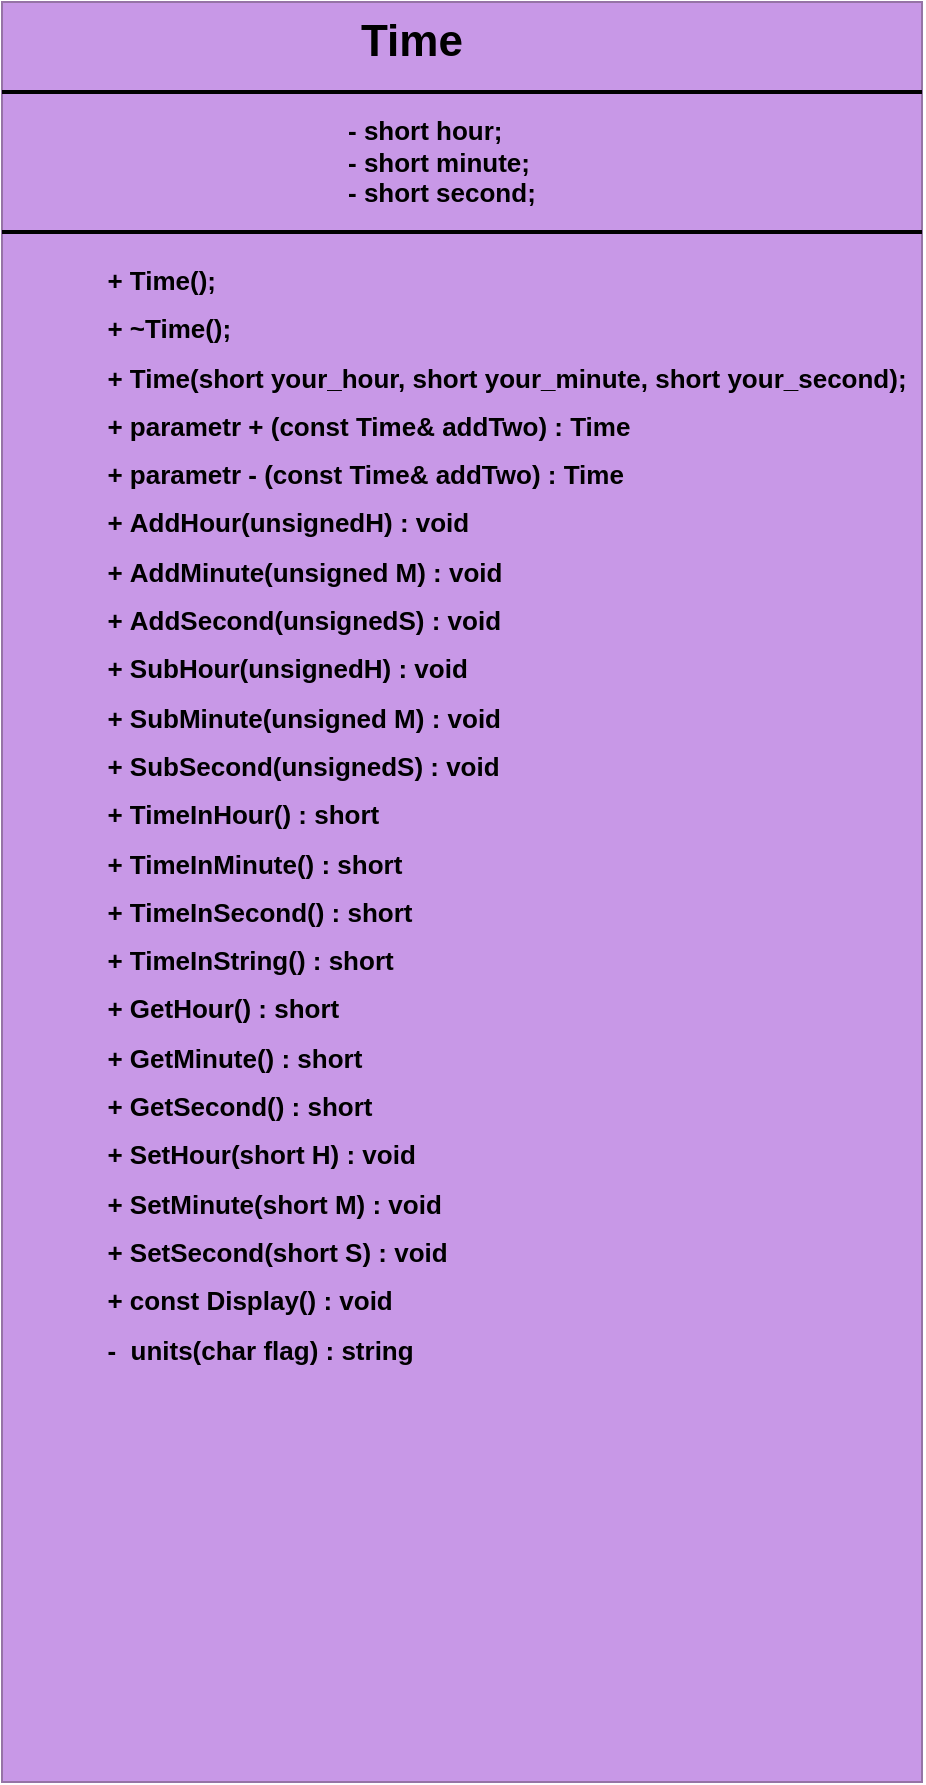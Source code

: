 <mxfile version="12.1.0" type="github" pages="1"><diagram id="TqzmwiOxkZvJAXAEQ0_9" name="Page-1"><mxGraphModel dx="712" dy="323" grid="1" gridSize="10" guides="1" tooltips="1" connect="1" arrows="1" fold="1" page="1" pageScale="1" pageWidth="827" pageHeight="1169" math="0" shadow="0"><root><mxCell id="0"/><mxCell id="1" parent="0"/><mxCell id="iHwfrYuwUL6n1PuyB4FC-1" value="" style="whiteSpace=wrap;html=1;fillColor=#C898E7;strokeColor=#9673a6;" parent="1" vertex="1"><mxGeometry x="20" y="110" width="460" height="890" as="geometry"/></mxCell><mxCell id="iHwfrYuwUL6n1PuyB4FC-3" value="" style="line;strokeWidth=2;html=1;" parent="1" vertex="1"><mxGeometry x="20" y="150" width="460" height="10" as="geometry"/></mxCell><mxCell id="iHwfrYuwUL6n1PuyB4FC-4" value="" style="line;strokeWidth=2;html=1;" parent="1" vertex="1"><mxGeometry x="20" y="220" width="460" height="10" as="geometry"/></mxCell><mxCell id="iHwfrYuwUL6n1PuyB4FC-5" value="&lt;b&gt;&lt;font style=&quot;font-size: 22px&quot;&gt;Time&lt;/font&gt;&lt;/b&gt;" style="text;html=1;strokeColor=none;fillColor=none;align=center;verticalAlign=middle;whiteSpace=wrap;rounded=0;" parent="1" vertex="1"><mxGeometry x="145" y="120" width="160" height="20" as="geometry"/></mxCell><mxCell id="iHwfrYuwUL6n1PuyB4FC-6" value="&lt;div style=&quot;text-align: justify&quot;&gt;&lt;span style=&quot;font-size: 13px&quot;&gt;&lt;b&gt;&lt;span style=&quot;white-space: pre&quot;&gt;&#9;&lt;/span&gt;- short hour;&lt;/b&gt;&lt;/span&gt;&lt;/div&gt;&lt;div style=&quot;text-align: justify&quot;&gt;&lt;span style=&quot;font-size: 13px&quot;&gt;&lt;b&gt;&lt;span style=&quot;white-space: pre&quot;&gt;&#9;&lt;/span&gt;- short minute;&lt;/b&gt;&lt;/span&gt;&lt;/div&gt;&lt;div style=&quot;text-align: justify&quot;&gt;&lt;span style=&quot;font-size: 13px&quot;&gt;&lt;b&gt;&lt;span style=&quot;white-space: pre&quot;&gt;&#9;&lt;/span&gt;- short second;&lt;/b&gt;&lt;/span&gt;&lt;/div&gt;" style="text;html=1;strokeColor=none;fillColor=none;align=center;verticalAlign=middle;whiteSpace=wrap;rounded=0;" parent="1" vertex="1"><mxGeometry x="122.5" y="150" width="205" height="80" as="geometry"/></mxCell><mxCell id="iHwfrYuwUL6n1PuyB4FC-7" value="&lt;p style=&quot;line-height: 130%&quot;&gt;&lt;/p&gt;&lt;blockquote style=&quot;margin: 0 0 0 40px ; border: none ; padding: 0px&quot;&gt;&lt;h1 style=&quot;text-align: justify ; font-size: 13px&quot;&gt;+ Time();&lt;/h1&gt;&lt;h1 style=&quot;text-align: justify ; font-size: 13px&quot;&gt;+ ~Time();&lt;/h1&gt;&lt;h1 style=&quot;text-align: justify ; font-size: 13px&quot;&gt;+ Time(short your_hour, short your_minute, short your_second);&lt;/h1&gt;&lt;h1 style=&quot;text-align: justify ; font-size: 13px&quot;&gt;+ parametr + (const Time&amp;amp; addTwo) : Time&amp;nbsp;&lt;/h1&gt;&lt;h1 style=&quot;text-align: justify ; font-size: 13px&quot;&gt;+ parametr - (const Time&amp;amp; addTwo) : Time&amp;nbsp;&lt;/h1&gt;&lt;h1 style=&quot;text-align: justify ; font-size: 13px&quot;&gt;+&amp;nbsp;AddHour(unsignedH)&amp;nbsp;: void&amp;nbsp;&lt;/h1&gt;&lt;h1 style=&quot;text-align: justify ; font-size: 13px&quot;&gt;+&amp;nbsp;AddMinute(unsigned M)&amp;nbsp;: void&amp;nbsp;&lt;/h1&gt;&lt;h1 style=&quot;text-align: justify ; font-size: 13px&quot;&gt;+&amp;nbsp;AddSecond(unsignedS)&amp;nbsp;: void&amp;nbsp;&lt;/h1&gt;&lt;h1 style=&quot;text-align: justify ; font-size: 13px&quot;&gt;+&amp;nbsp;SubHour(unsignedH)&amp;nbsp;: void&amp;nbsp;&lt;/h1&gt;&lt;h1 style=&quot;text-align: justify ; font-size: 13px&quot;&gt;+&amp;nbsp;SubMinute(unsigned M)&amp;nbsp;: void&amp;nbsp;&lt;/h1&gt;&lt;h1 style=&quot;text-align: justify ; font-size: 13px&quot;&gt;+&amp;nbsp;SubSecond(unsignedS)&amp;nbsp;: void&amp;nbsp;&lt;/h1&gt;&lt;h1 style=&quot;text-align: justify ; font-size: 13px&quot;&gt;+&amp;nbsp;TimeInHour()&amp;nbsp;: short&lt;/h1&gt;&lt;h1 style=&quot;text-align: justify ; font-size: 13px&quot;&gt;+&amp;nbsp;TimeInMinute()&amp;nbsp;: short&lt;/h1&gt;&lt;h1 style=&quot;text-align: justify ; font-size: 13px&quot;&gt;+&amp;nbsp;TimeInSecond()&amp;nbsp;: short&lt;/h1&gt;&lt;h1 style=&quot;text-align: justify ; font-size: 13px&quot;&gt;+&amp;nbsp;TimeInString()&amp;nbsp;: short&lt;/h1&gt;&lt;h1 style=&quot;text-align: justify ; font-size: 13px&quot;&gt;+ GetHour()&amp;nbsp;: short&lt;/h1&gt;&lt;h1 style=&quot;text-align: justify ; font-size: 13px&quot;&gt;+ GetMinute()&amp;nbsp;: short&lt;/h1&gt;&lt;h1 style=&quot;text-align: justify ; font-size: 13px&quot;&gt;+ GetSecond() : short&lt;/h1&gt;&lt;h1 style=&quot;text-align: justify ; font-size: 13px&quot;&gt;+ SetHour(short H)&amp;nbsp;: void&amp;nbsp;&lt;/h1&gt;&lt;h1 style=&quot;text-align: justify ; font-size: 13px&quot;&gt;+ SetMinute(short M)&amp;nbsp;: void&amp;nbsp;&lt;/h1&gt;&lt;h1 style=&quot;text-align: justify ; font-size: 13px&quot;&gt;+ SetSecond(short S)&amp;nbsp;: void&amp;nbsp;&lt;/h1&gt;&lt;h1 style=&quot;text-align: justify ; font-size: 13px&quot;&gt;+&amp;nbsp;const Display() : void&lt;/h1&gt;&lt;h1 style=&quot;text-align: justify ; font-size: 13px&quot;&gt;-&amp;nbsp;&amp;nbsp;units(char flag) : string&lt;/h1&gt;&lt;h1 style=&quot;text-align: justify ; font-size: 13px&quot;&gt;&amp;nbsp;&lt;/h1&gt;&lt;h1 style=&quot;text-align: justify ; font-size: 13px&quot;&gt;&amp;nbsp;&lt;/h1&gt;&lt;/blockquote&gt;&lt;p&gt;&lt;/p&gt;" style="text;html=1;strokeColor=none;fillColor=none;spacing=5;spacingTop=-20;whiteSpace=wrap;overflow=hidden;rounded=0;align=center;" parent="1" vertex="1"><mxGeometry x="25" y="240" width="455" height="730" as="geometry"/></mxCell></root></mxGraphModel></diagram></mxfile>